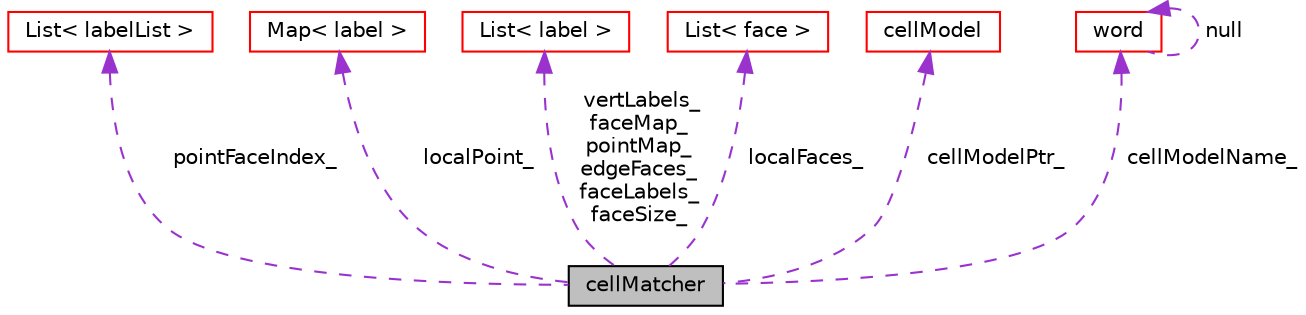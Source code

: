 digraph "cellMatcher"
{
  bgcolor="transparent";
  edge [fontname="Helvetica",fontsize="10",labelfontname="Helvetica",labelfontsize="10"];
  node [fontname="Helvetica",fontsize="10",shape=record];
  Node1 [label="cellMatcher",height=0.2,width=0.4,color="black", fillcolor="grey75", style="filled" fontcolor="black"];
  Node2 -> Node1 [dir="back",color="darkorchid3",fontsize="10",style="dashed",label=" pointFaceIndex_" ,fontname="Helvetica"];
  Node2 [label="List\< labelList \>",height=0.2,width=0.4,color="red",URL="$classFoam_1_1List.html"];
  Node3 -> Node1 [dir="back",color="darkorchid3",fontsize="10",style="dashed",label=" localPoint_" ,fontname="Helvetica"];
  Node3 [label="Map\< label \>",height=0.2,width=0.4,color="red",URL="$classFoam_1_1Map.html"];
  Node4 -> Node1 [dir="back",color="darkorchid3",fontsize="10",style="dashed",label=" vertLabels_\nfaceMap_\npointMap_\nedgeFaces_\nfaceLabels_\nfaceSize_" ,fontname="Helvetica"];
  Node4 [label="List\< label \>",height=0.2,width=0.4,color="red",URL="$classFoam_1_1List.html"];
  Node5 -> Node1 [dir="back",color="darkorchid3",fontsize="10",style="dashed",label=" localFaces_" ,fontname="Helvetica"];
  Node5 [label="List\< face \>",height=0.2,width=0.4,color="red",URL="$classFoam_1_1List.html"];
  Node6 -> Node1 [dir="back",color="darkorchid3",fontsize="10",style="dashed",label=" cellModelPtr_" ,fontname="Helvetica"];
  Node6 [label="cellModel",height=0.2,width=0.4,color="red",URL="$classFoam_1_1cellModel.html",tooltip="Maps a geometry to a set of cell primitives. "];
  Node7 -> Node1 [dir="back",color="darkorchid3",fontsize="10",style="dashed",label=" cellModelName_" ,fontname="Helvetica"];
  Node7 [label="word",height=0.2,width=0.4,color="red",URL="$classFoam_1_1word.html",tooltip="A class for handling words, derived from Foam::string. "];
  Node7 -> Node7 [dir="back",color="darkorchid3",fontsize="10",style="dashed",label=" null" ,fontname="Helvetica"];
}
